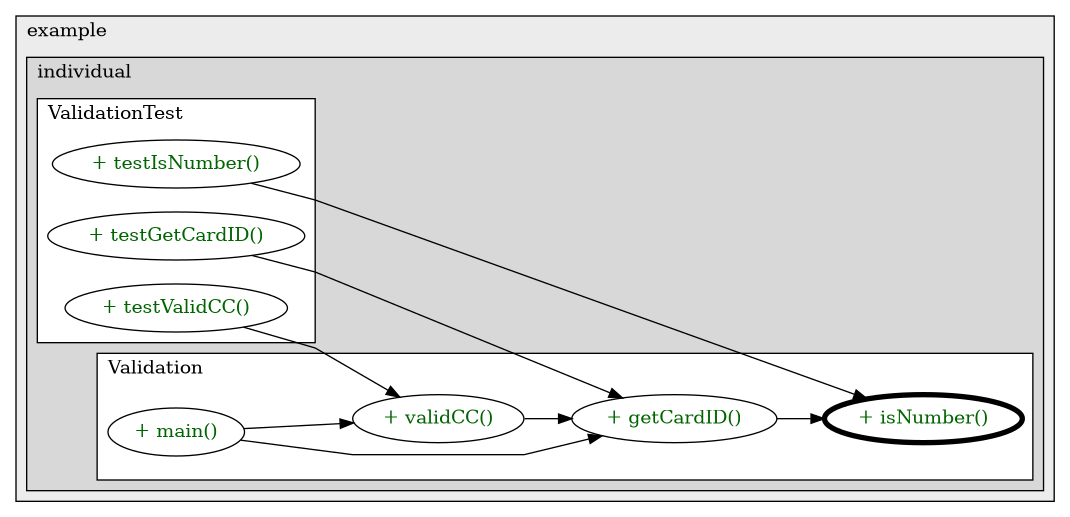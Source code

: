 @startuml

/' diagram meta data start
config=CallConfiguration;
{
  "rootMethod": "com.example.individual.Validation#isNumber(String)",
  "projectClassification": {
    "searchMode": "OpenProject", // OpenProject, AllProjects
    "includedProjects": "",
    "pathEndKeywords": "*.impl",
    "isClientPath": "",
    "isClientName": "",
    "isTestPath": "",
    "isTestName": "",
    "isMappingPath": "",
    "isMappingName": "",
    "isDataAccessPath": "",
    "isDataAccessName": "",
    "isDataStructurePath": "",
    "isDataStructureName": "",
    "isInterfaceStructuresPath": "",
    "isInterfaceStructuresName": "",
    "isEntryPointPath": "",
    "isEntryPointName": "",
    "treatFinalFieldsAsMandatory": false
  },
  "graphRestriction": {
    "classPackageExcludeFilter": "",
    "classPackageIncludeFilter": "",
    "classNameExcludeFilter": "",
    "classNameIncludeFilter": "",
    "methodNameExcludeFilter": "",
    "methodNameIncludeFilter": "",
    "removeByInheritance": "", // inheritance/annotation based filtering is done in a second step
    "removeByAnnotation": "",
    "removeByClassPackage": "", // cleanup the graph after inheritance/annotation based filtering is done
    "removeByClassName": "",
    "cutMappings": false,
    "cutEnum": true,
    "cutTests": true,
    "cutClient": true,
    "cutDataAccess": true,
    "cutInterfaceStructures": true,
    "cutDataStructures": true,
    "cutGetterAndSetter": true,
    "cutConstructors": true
  },
  "graphTraversal": {
    "forwardDepth": 3,
    "backwardDepth": 3,
    "classPackageExcludeFilter": "",
    "classPackageIncludeFilter": "",
    "classNameExcludeFilter": "",
    "classNameIncludeFilter": "",
    "methodNameExcludeFilter": "",
    "methodNameIncludeFilter": "",
    "hideMappings": false,
    "hideDataStructures": false,
    "hidePrivateMethods": true,
    "hideInterfaceCalls": true, // indirection: implementation -> interface (is hidden) -> implementation
    "onlyShowApplicationEntryPoints": false, // root node is included
    "useMethodCallsForStructureDiagram": "ForwardOnly" // ForwardOnly, BothDirections, No
  },
  "details": {
    "aggregation": "GroupByClass", // ByClass, GroupByClass, None
    "showMethodParametersTypes": false,
    "showMethodParametersNames": false,
    "showMethodReturnType": false,
    "showPackageLevels": 2,
    "showCallOrder": false,
    "edgeMode": "MethodsOnly", // TypesOnly, MethodsOnly, TypesAndMethods, MethodsAndDirectTypeUsage
    "showDetailedClassStructure": false
  },
  "rootClass": "com.example.individual.Validation",
  "extensionCallbackMethod": "" // qualified.class.name#methodName - signature: public static String method(String)
}
diagram meta data end '/



digraph g {
    rankdir="LR"
    splines=polyline
    

'nodes 
subgraph cluster_1322970774 { 
   	label=example
	labeljust=l
	fillcolor="#ececec"
	style=filled
   
   subgraph cluster_1335527837 { 
   	label=individual
	labeljust=l
	fillcolor="#d8d8d8"
	style=filled
   
   subgraph cluster_1336838159 { 
   	label=ValidationTest
	labeljust=l
	fillcolor=white
	style=filled
   
   ValidationTest1613365034XXXtestGetCardID0[
	label="+ testGetCardID()"
	style=filled
	fillcolor=white
	tooltip="ValidationTest

null"
	fontcolor=darkgreen
];

ValidationTest1613365034XXXtestIsNumber0[
	label="+ testIsNumber()"
	style=filled
	fillcolor=white
	tooltip="ValidationTest

null"
	fontcolor=darkgreen
];

ValidationTest1613365034XXXtestValidCC0[
	label="+ testValidCC()"
	style=filled
	fillcolor=white
	tooltip="ValidationTest

null"
	fontcolor=darkgreen
];
} 

subgraph cluster_2006514211 { 
   	label=Validation
	labeljust=l
	fillcolor=white
	style=filled
   
   Validation1613365034XXXgetCardID1808118735[
	label="+ getCardID()"
	style=filled
	fillcolor=white
	tooltip="Validation

&#10;  Get the Card type returns the credit card type INVALID = -1; VISA = 0;&#10;  MASTERCARD = 1; AMERICAN_EXPRESS = 2; DISCOVER = 3&#10; "
	fontcolor=darkgreen
];

Validation1613365034XXXisNumber1808118735[
	label="+ isNumber()"
	style=filled
	fillcolor=white
	tooltip="Validation

null"
	penwidth=4
	fontcolor=darkgreen
];

Validation1613365034XXXmain1859653459[
	label="+ main()"
	style=filled
	fillcolor=white
	tooltip="Validation

null"
	fontcolor=darkgreen
];

Validation1613365034XXXvalidCC1808118735[
	label="+ validCC()"
	style=filled
	fillcolor=white
	tooltip="Validation

&#10;  Valid a Credit Card number&#10; "
	fontcolor=darkgreen
];
} 
} 
} 

'edges    
Validation1613365034XXXgetCardID1808118735 -> Validation1613365034XXXisNumber1808118735;
Validation1613365034XXXmain1859653459 -> Validation1613365034XXXgetCardID1808118735;
Validation1613365034XXXmain1859653459 -> Validation1613365034XXXvalidCC1808118735;
Validation1613365034XXXvalidCC1808118735 -> Validation1613365034XXXgetCardID1808118735;
ValidationTest1613365034XXXtestGetCardID0 -> Validation1613365034XXXgetCardID1808118735;
ValidationTest1613365034XXXtestIsNumber0 -> Validation1613365034XXXisNumber1808118735;
ValidationTest1613365034XXXtestValidCC0 -> Validation1613365034XXXvalidCC1808118735;
    
}
@enduml